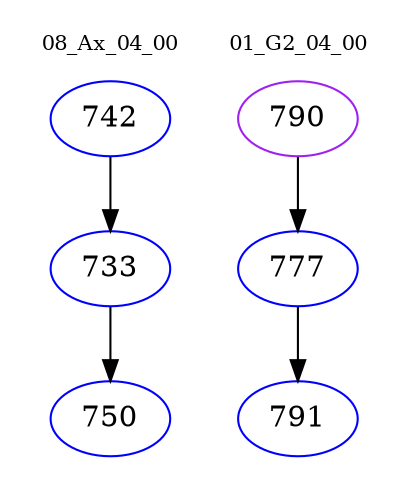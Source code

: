 digraph{
subgraph cluster_0 {
color = white
label = "08_Ax_04_00";
fontsize=10;
T0_742 [label="742", color="blue"]
T0_742 -> T0_733 [color="black"]
T0_733 [label="733", color="blue"]
T0_733 -> T0_750 [color="black"]
T0_750 [label="750", color="blue"]
}
subgraph cluster_1 {
color = white
label = "01_G2_04_00";
fontsize=10;
T1_790 [label="790", color="purple"]
T1_790 -> T1_777 [color="black"]
T1_777 [label="777", color="blue"]
T1_777 -> T1_791 [color="black"]
T1_791 [label="791", color="blue"]
}
}
